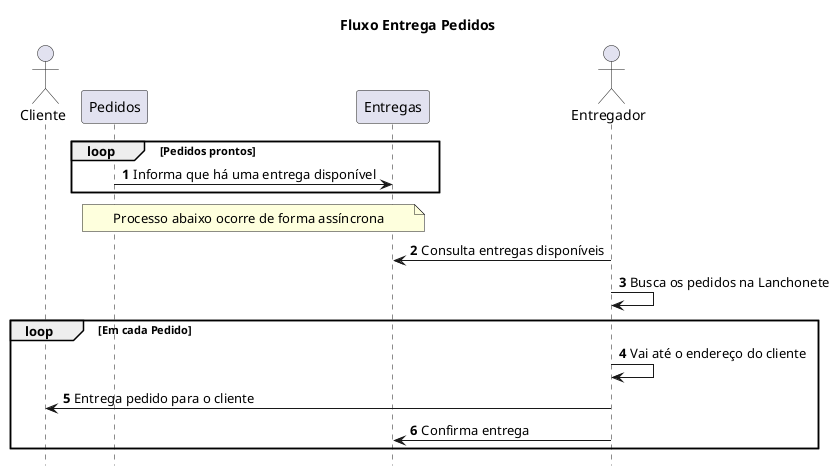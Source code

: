@startuml Fluxo Entrega Pedidos

hide footbox

title Fluxo Entrega Pedidos
actor Cliente
participant Pedidos
participant Entregas
actor Entregador
autonumber

loop Pedidos prontos
    Pedidos->Entregas: Informa que há uma entrega disponível
end
note over Pedidos, Entregas
    Processo abaixo ocorre de forma assíncrona
end note
Entregador->Entregas: Consulta entregas disponíveis
Entregador->Entregador: Busca os pedidos na Lanchonete
loop Em cada Pedido
    Entregador->Entregador: Vai até o endereço do cliente
    Entregador->Cliente: Entrega pedido para o cliente
    Entregador->Entregas: Confirma entrega
end

@enduml
